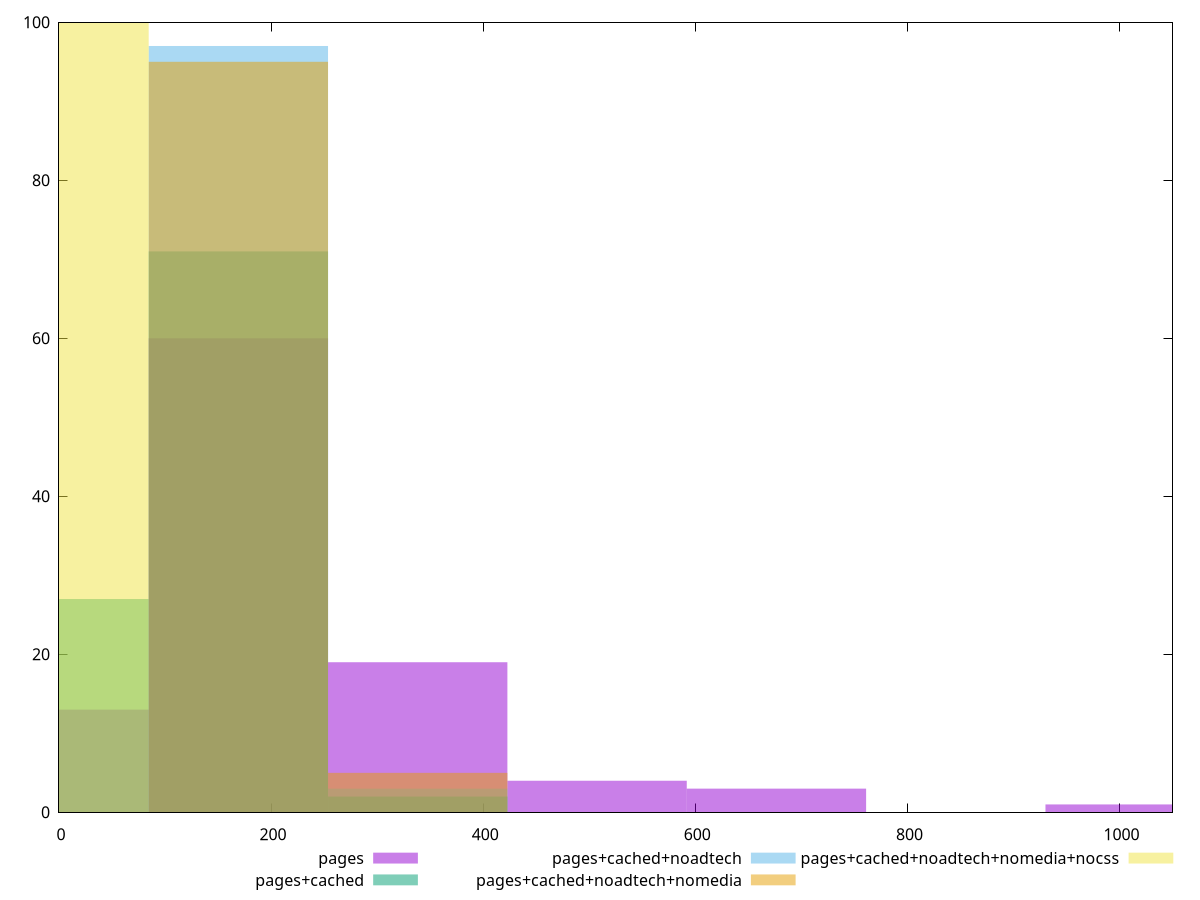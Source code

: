 reset

$pages <<EOF
0 13
338.26057113295474 19
169.13028556647737 60
507.3908566994321 4
676.5211422659095 3
1014.7817133988642 1
EOF

$pagesCached <<EOF
169.13028556647737 71
0 27
338.26057113295474 2
EOF

$pagesCachedNoadtech <<EOF
169.13028556647737 97
338.26057113295474 3
EOF

$pagesCachedNoadtechNomedia <<EOF
169.13028556647737 95
338.26057113295474 5
EOF

$pagesCachedNoadtechNomediaNocss <<EOF
0 100
EOF

set key outside below
set boxwidth 169.13028556647737
set xrange [0:1050]
set yrange [0:100]
set trange [0:100]
set style fill transparent solid 0.5 noborder
set terminal svg size 640, 530 enhanced background rgb 'white'
set output "report_00025_2021-02-22T21:38:55.199Z/unused-css-rules/comparison/histogram/all_raw.svg"

plot $pages title "pages" with boxes, \
     $pagesCached title "pages+cached" with boxes, \
     $pagesCachedNoadtech title "pages+cached+noadtech" with boxes, \
     $pagesCachedNoadtechNomedia title "pages+cached+noadtech+nomedia" with boxes, \
     $pagesCachedNoadtechNomediaNocss title "pages+cached+noadtech+nomedia+nocss" with boxes

reset
